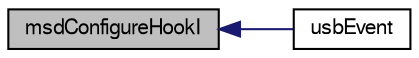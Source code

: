 digraph "msdConfigureHookI"
{
  edge [fontname="FreeSans",fontsize="10",labelfontname="FreeSans",labelfontsize="10"];
  node [fontname="FreeSans",fontsize="10",shape=record];
  rankdir="LR";
  Node1 [label="msdConfigureHookI",height=0.2,width=0.4,color="black", fillcolor="grey75", style="filled", fontcolor="black"];
  Node1 -> Node2 [dir="back",color="midnightblue",fontsize="10",style="solid",fontname="FreeSans"];
  Node2 [label="usbEvent",height=0.2,width=0.4,color="black", fillcolor="white", style="filled",URL="$usb__msd_8c.html#a1ff1ec942dc13d30fc5c898a7c2388d8"];
}
